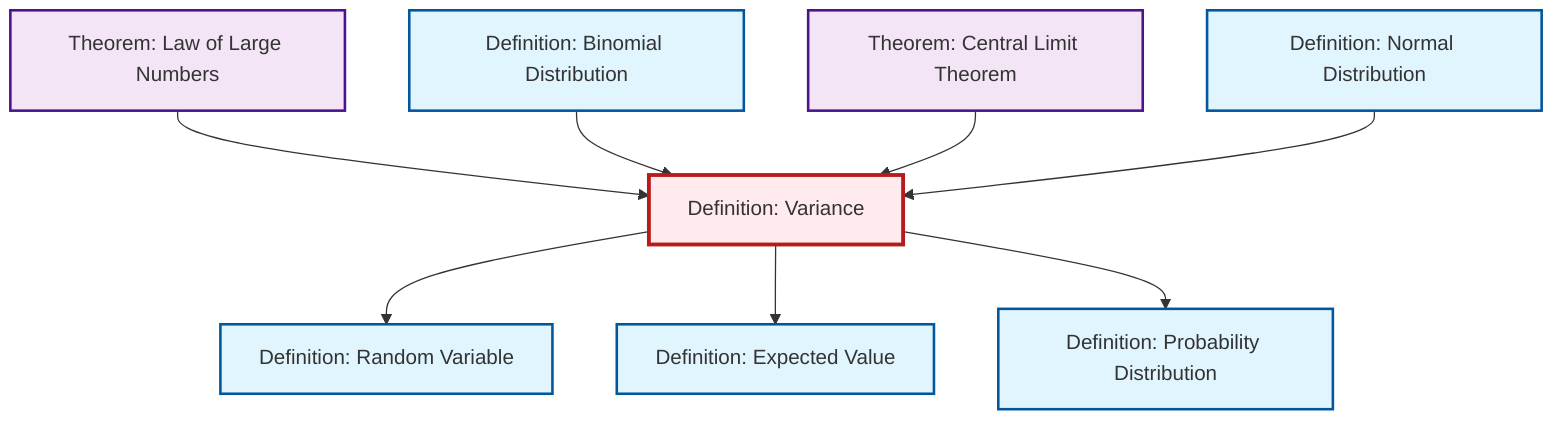 graph TD
    classDef definition fill:#e1f5fe,stroke:#01579b,stroke-width:2px
    classDef theorem fill:#f3e5f5,stroke:#4a148c,stroke-width:2px
    classDef axiom fill:#fff3e0,stroke:#e65100,stroke-width:2px
    classDef example fill:#e8f5e9,stroke:#1b5e20,stroke-width:2px
    classDef current fill:#ffebee,stroke:#b71c1c,stroke-width:3px
    def-binomial-distribution["Definition: Binomial Distribution"]:::definition
    thm-law-of-large-numbers["Theorem: Law of Large Numbers"]:::theorem
    thm-central-limit["Theorem: Central Limit Theorem"]:::theorem
    def-normal-distribution["Definition: Normal Distribution"]:::definition
    def-probability-distribution["Definition: Probability Distribution"]:::definition
    def-random-variable["Definition: Random Variable"]:::definition
    def-expectation["Definition: Expected Value"]:::definition
    def-variance["Definition: Variance"]:::definition
    thm-law-of-large-numbers --> def-variance
    def-variance --> def-random-variable
    def-binomial-distribution --> def-variance
    def-variance --> def-expectation
    thm-central-limit --> def-variance
    def-normal-distribution --> def-variance
    def-variance --> def-probability-distribution
    class def-variance current